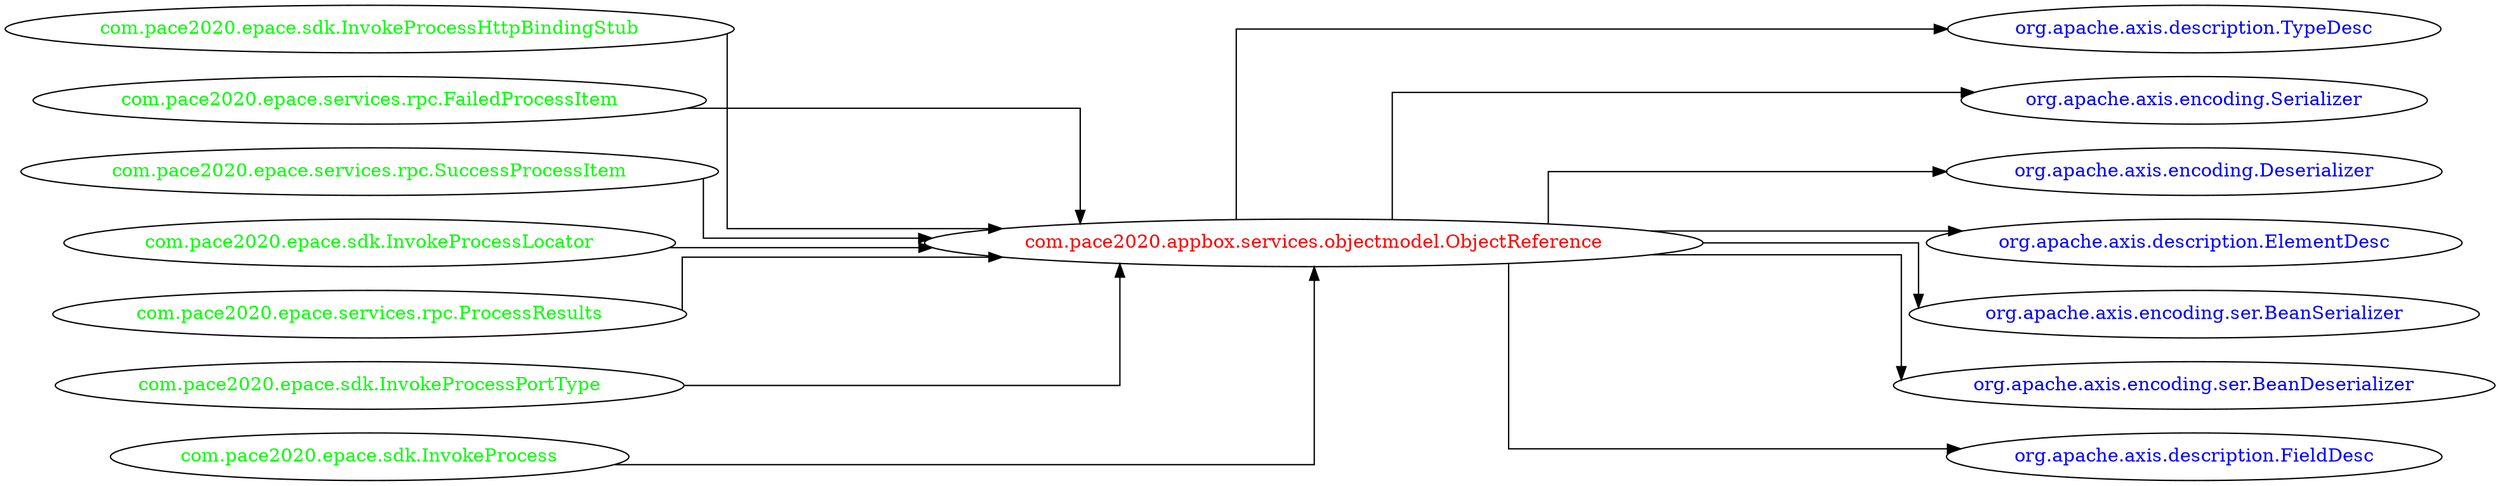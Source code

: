 digraph dependencyGraph {
 concentrate=true;
 ranksep="2.0";
 rankdir="LR"; 
 splines="ortho";
"com.pace2020.appbox.services.objectmodel.ObjectReference" [fontcolor="red"];
"org.apache.axis.description.TypeDesc" [ fontcolor="blue" ];
"com.pace2020.appbox.services.objectmodel.ObjectReference"->"org.apache.axis.description.TypeDesc";
"org.apache.axis.encoding.Serializer" [ fontcolor="blue" ];
"com.pace2020.appbox.services.objectmodel.ObjectReference"->"org.apache.axis.encoding.Serializer";
"org.apache.axis.encoding.Deserializer" [ fontcolor="blue" ];
"com.pace2020.appbox.services.objectmodel.ObjectReference"->"org.apache.axis.encoding.Deserializer";
"org.apache.axis.description.ElementDesc" [ fontcolor="blue" ];
"com.pace2020.appbox.services.objectmodel.ObjectReference"->"org.apache.axis.description.ElementDesc";
"org.apache.axis.encoding.ser.BeanSerializer" [ fontcolor="blue" ];
"com.pace2020.appbox.services.objectmodel.ObjectReference"->"org.apache.axis.encoding.ser.BeanSerializer";
"org.apache.axis.encoding.ser.BeanDeserializer" [ fontcolor="blue" ];
"com.pace2020.appbox.services.objectmodel.ObjectReference"->"org.apache.axis.encoding.ser.BeanDeserializer";
"org.apache.axis.description.FieldDesc" [ fontcolor="blue" ];
"com.pace2020.appbox.services.objectmodel.ObjectReference"->"org.apache.axis.description.FieldDesc";
"com.pace2020.epace.sdk.InvokeProcessHttpBindingStub" [ fontcolor="green" ];
"com.pace2020.epace.sdk.InvokeProcessHttpBindingStub"->"com.pace2020.appbox.services.objectmodel.ObjectReference";
"com.pace2020.epace.services.rpc.FailedProcessItem" [ fontcolor="green" ];
"com.pace2020.epace.services.rpc.FailedProcessItem"->"com.pace2020.appbox.services.objectmodel.ObjectReference";
"com.pace2020.epace.services.rpc.SuccessProcessItem" [ fontcolor="green" ];
"com.pace2020.epace.services.rpc.SuccessProcessItem"->"com.pace2020.appbox.services.objectmodel.ObjectReference";
"com.pace2020.epace.sdk.InvokeProcessLocator" [ fontcolor="green" ];
"com.pace2020.epace.sdk.InvokeProcessLocator"->"com.pace2020.appbox.services.objectmodel.ObjectReference";
"com.pace2020.epace.services.rpc.ProcessResults" [ fontcolor="green" ];
"com.pace2020.epace.services.rpc.ProcessResults"->"com.pace2020.appbox.services.objectmodel.ObjectReference";
"com.pace2020.epace.sdk.InvokeProcessPortType" [ fontcolor="green" ];
"com.pace2020.epace.sdk.InvokeProcessPortType"->"com.pace2020.appbox.services.objectmodel.ObjectReference";
"com.pace2020.epace.sdk.InvokeProcess" [ fontcolor="green" ];
"com.pace2020.epace.sdk.InvokeProcess"->"com.pace2020.appbox.services.objectmodel.ObjectReference";
}